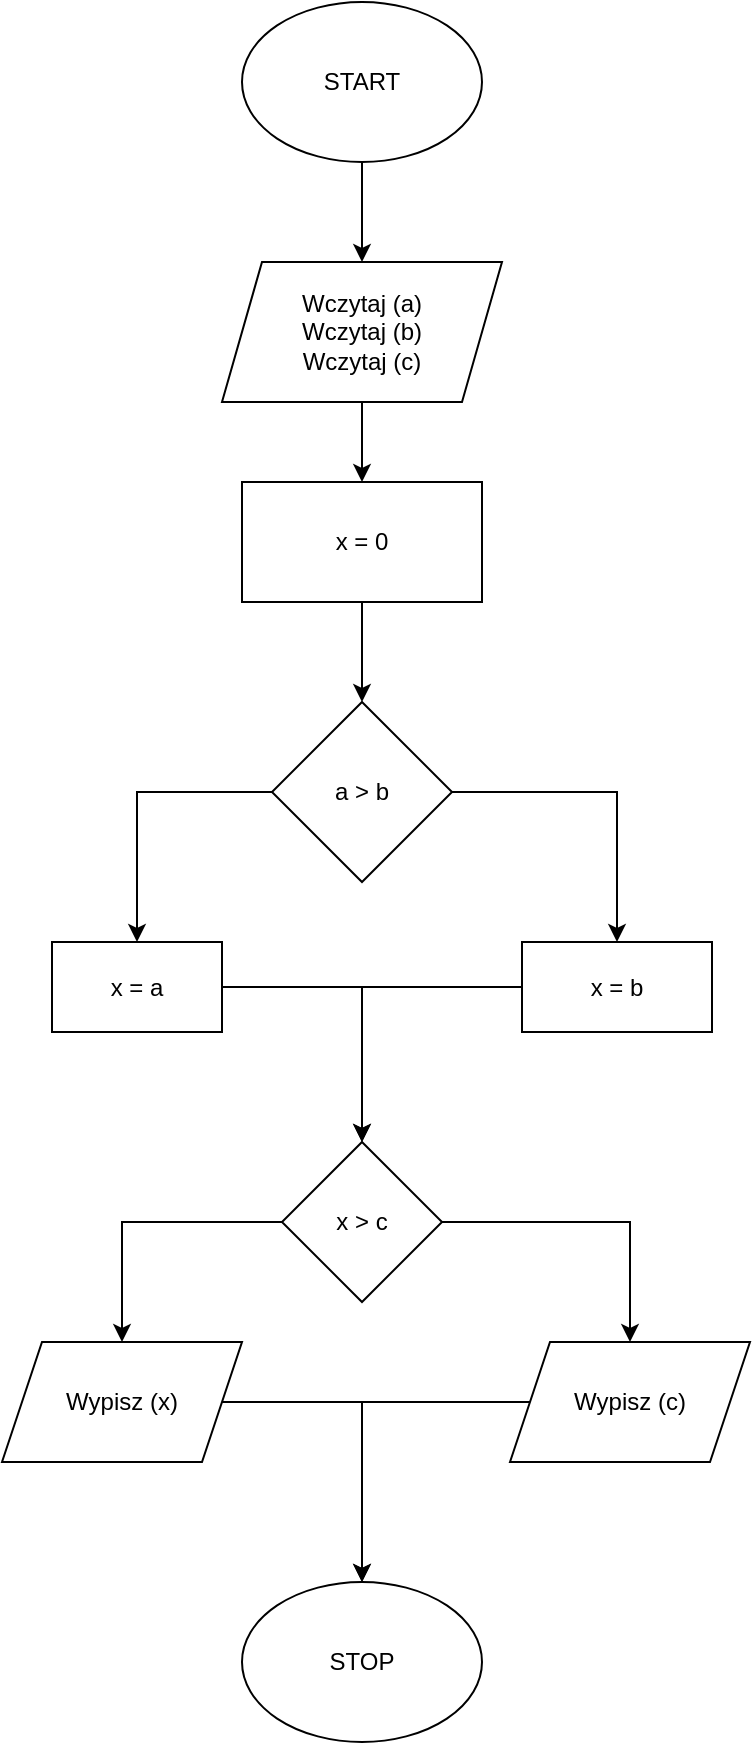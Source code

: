 <mxfile version="15.5.2" type="github">
  <diagram id="_neyJDUhcIDQLJpy4f3w" name="Page-1">
    <mxGraphModel dx="659" dy="752" grid="1" gridSize="10" guides="1" tooltips="1" connect="1" arrows="1" fold="1" page="1" pageScale="1" pageWidth="827" pageHeight="1169" math="0" shadow="0">
      <root>
        <mxCell id="0" />
        <mxCell id="1" parent="0" />
        <mxCell id="6_kI2jR5GbqQSft1mp5x-4" style="edgeStyle=orthogonalEdgeStyle;rounded=0;orthogonalLoop=1;jettySize=auto;html=1;entryX=0.5;entryY=0;entryDx=0;entryDy=0;" edge="1" parent="1" source="6_kI2jR5GbqQSft1mp5x-1" target="6_kI2jR5GbqQSft1mp5x-3">
          <mxGeometry relative="1" as="geometry" />
        </mxCell>
        <mxCell id="6_kI2jR5GbqQSft1mp5x-1" value="START" style="ellipse;whiteSpace=wrap;html=1;" vertex="1" parent="1">
          <mxGeometry x="220" y="50" width="120" height="80" as="geometry" />
        </mxCell>
        <mxCell id="6_kI2jR5GbqQSft1mp5x-2" value="STOP" style="ellipse;whiteSpace=wrap;html=1;" vertex="1" parent="1">
          <mxGeometry x="220" y="840" width="120" height="80" as="geometry" />
        </mxCell>
        <mxCell id="6_kI2jR5GbqQSft1mp5x-9" style="edgeStyle=orthogonalEdgeStyle;rounded=0;orthogonalLoop=1;jettySize=auto;html=1;entryX=0.5;entryY=0;entryDx=0;entryDy=0;" edge="1" parent="1" source="6_kI2jR5GbqQSft1mp5x-3" target="6_kI2jR5GbqQSft1mp5x-7">
          <mxGeometry relative="1" as="geometry" />
        </mxCell>
        <mxCell id="6_kI2jR5GbqQSft1mp5x-3" value="Wczytaj (a)&lt;br&gt;Wczytaj (b)&lt;br&gt;Wczytaj (c)" style="shape=parallelogram;perimeter=parallelogramPerimeter;whiteSpace=wrap;html=1;fixedSize=1;" vertex="1" parent="1">
          <mxGeometry x="210" y="180" width="140" height="70" as="geometry" />
        </mxCell>
        <mxCell id="6_kI2jR5GbqQSft1mp5x-17" style="edgeStyle=orthogonalEdgeStyle;rounded=0;orthogonalLoop=1;jettySize=auto;html=1;entryX=0.5;entryY=0;entryDx=0;entryDy=0;" edge="1" parent="1" source="6_kI2jR5GbqQSft1mp5x-6" target="6_kI2jR5GbqQSft1mp5x-14">
          <mxGeometry relative="1" as="geometry" />
        </mxCell>
        <mxCell id="6_kI2jR5GbqQSft1mp5x-18" style="edgeStyle=orthogonalEdgeStyle;rounded=0;orthogonalLoop=1;jettySize=auto;html=1;entryX=0.5;entryY=0;entryDx=0;entryDy=0;" edge="1" parent="1" source="6_kI2jR5GbqQSft1mp5x-6" target="6_kI2jR5GbqQSft1mp5x-13">
          <mxGeometry relative="1" as="geometry" />
        </mxCell>
        <mxCell id="6_kI2jR5GbqQSft1mp5x-6" value="a &amp;gt; b" style="rhombus;whiteSpace=wrap;html=1;" vertex="1" parent="1">
          <mxGeometry x="235" y="400" width="90" height="90" as="geometry" />
        </mxCell>
        <mxCell id="6_kI2jR5GbqQSft1mp5x-11" style="edgeStyle=orthogonalEdgeStyle;rounded=0;orthogonalLoop=1;jettySize=auto;html=1;entryX=0.5;entryY=0;entryDx=0;entryDy=0;" edge="1" parent="1" source="6_kI2jR5GbqQSft1mp5x-7" target="6_kI2jR5GbqQSft1mp5x-6">
          <mxGeometry relative="1" as="geometry" />
        </mxCell>
        <mxCell id="6_kI2jR5GbqQSft1mp5x-7" value="x = 0" style="rounded=0;whiteSpace=wrap;html=1;" vertex="1" parent="1">
          <mxGeometry x="220" y="290" width="120" height="60" as="geometry" />
        </mxCell>
        <mxCell id="6_kI2jR5GbqQSft1mp5x-28" style="edgeStyle=orthogonalEdgeStyle;rounded=0;orthogonalLoop=1;jettySize=auto;html=1;entryX=0.5;entryY=0;entryDx=0;entryDy=0;" edge="1" parent="1" source="6_kI2jR5GbqQSft1mp5x-12" target="6_kI2jR5GbqQSft1mp5x-27">
          <mxGeometry relative="1" as="geometry" />
        </mxCell>
        <mxCell id="6_kI2jR5GbqQSft1mp5x-29" style="edgeStyle=orthogonalEdgeStyle;rounded=0;orthogonalLoop=1;jettySize=auto;html=1;entryX=0.5;entryY=0;entryDx=0;entryDy=0;" edge="1" parent="1" source="6_kI2jR5GbqQSft1mp5x-12" target="6_kI2jR5GbqQSft1mp5x-15">
          <mxGeometry relative="1" as="geometry" />
        </mxCell>
        <mxCell id="6_kI2jR5GbqQSft1mp5x-12" value="x &amp;gt; c" style="rhombus;whiteSpace=wrap;html=1;" vertex="1" parent="1">
          <mxGeometry x="240" y="620" width="80" height="80" as="geometry" />
        </mxCell>
        <mxCell id="6_kI2jR5GbqQSft1mp5x-19" style="edgeStyle=orthogonalEdgeStyle;rounded=0;orthogonalLoop=1;jettySize=auto;html=1;entryX=0.5;entryY=0;entryDx=0;entryDy=0;" edge="1" parent="1" source="6_kI2jR5GbqQSft1mp5x-13" target="6_kI2jR5GbqQSft1mp5x-12">
          <mxGeometry relative="1" as="geometry" />
        </mxCell>
        <mxCell id="6_kI2jR5GbqQSft1mp5x-13" value="x = b" style="rounded=0;whiteSpace=wrap;html=1;" vertex="1" parent="1">
          <mxGeometry x="360" y="520" width="95" height="45" as="geometry" />
        </mxCell>
        <mxCell id="6_kI2jR5GbqQSft1mp5x-21" style="edgeStyle=orthogonalEdgeStyle;rounded=0;orthogonalLoop=1;jettySize=auto;html=1;entryX=0.5;entryY=0;entryDx=0;entryDy=0;" edge="1" parent="1" source="6_kI2jR5GbqQSft1mp5x-14" target="6_kI2jR5GbqQSft1mp5x-12">
          <mxGeometry relative="1" as="geometry" />
        </mxCell>
        <mxCell id="6_kI2jR5GbqQSft1mp5x-14" value="x = a" style="rounded=0;whiteSpace=wrap;html=1;" vertex="1" parent="1">
          <mxGeometry x="125" y="520" width="85" height="45" as="geometry" />
        </mxCell>
        <mxCell id="6_kI2jR5GbqQSft1mp5x-26" style="edgeStyle=orthogonalEdgeStyle;rounded=0;orthogonalLoop=1;jettySize=auto;html=1;entryX=0.5;entryY=0;entryDx=0;entryDy=0;" edge="1" parent="1" source="6_kI2jR5GbqQSft1mp5x-15" target="6_kI2jR5GbqQSft1mp5x-2">
          <mxGeometry relative="1" as="geometry" />
        </mxCell>
        <mxCell id="6_kI2jR5GbqQSft1mp5x-15" value="Wypisz (c)" style="shape=parallelogram;perimeter=parallelogramPerimeter;whiteSpace=wrap;html=1;fixedSize=1;" vertex="1" parent="1">
          <mxGeometry x="354" y="720" width="120" height="60" as="geometry" />
        </mxCell>
        <mxCell id="6_kI2jR5GbqQSft1mp5x-30" style="edgeStyle=orthogonalEdgeStyle;rounded=0;orthogonalLoop=1;jettySize=auto;html=1;entryX=0.5;entryY=0;entryDx=0;entryDy=0;" edge="1" parent="1" source="6_kI2jR5GbqQSft1mp5x-27" target="6_kI2jR5GbqQSft1mp5x-2">
          <mxGeometry relative="1" as="geometry">
            <Array as="points">
              <mxPoint x="280" y="750" />
            </Array>
          </mxGeometry>
        </mxCell>
        <mxCell id="6_kI2jR5GbqQSft1mp5x-27" value="Wypisz (x)" style="shape=parallelogram;perimeter=parallelogramPerimeter;whiteSpace=wrap;html=1;fixedSize=1;" vertex="1" parent="1">
          <mxGeometry x="100" y="720" width="120" height="60" as="geometry" />
        </mxCell>
      </root>
    </mxGraphModel>
  </diagram>
</mxfile>
